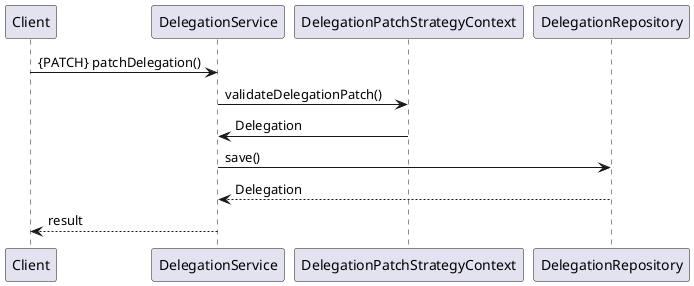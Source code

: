 @startuml WyślijDelegacjęDoTravelManagera
Client->DelegationService:{PATCH} patchDelegation()
DelegationService->DelegationPatchStrategyContext:validateDelegationPatch()
DelegationPatchStrategyContext->DelegationService:Delegation
DelegationService->DelegationRepository:save()
DelegationRepository-->DelegationService:Delegation
DelegationService-->Client:result
@enduml
